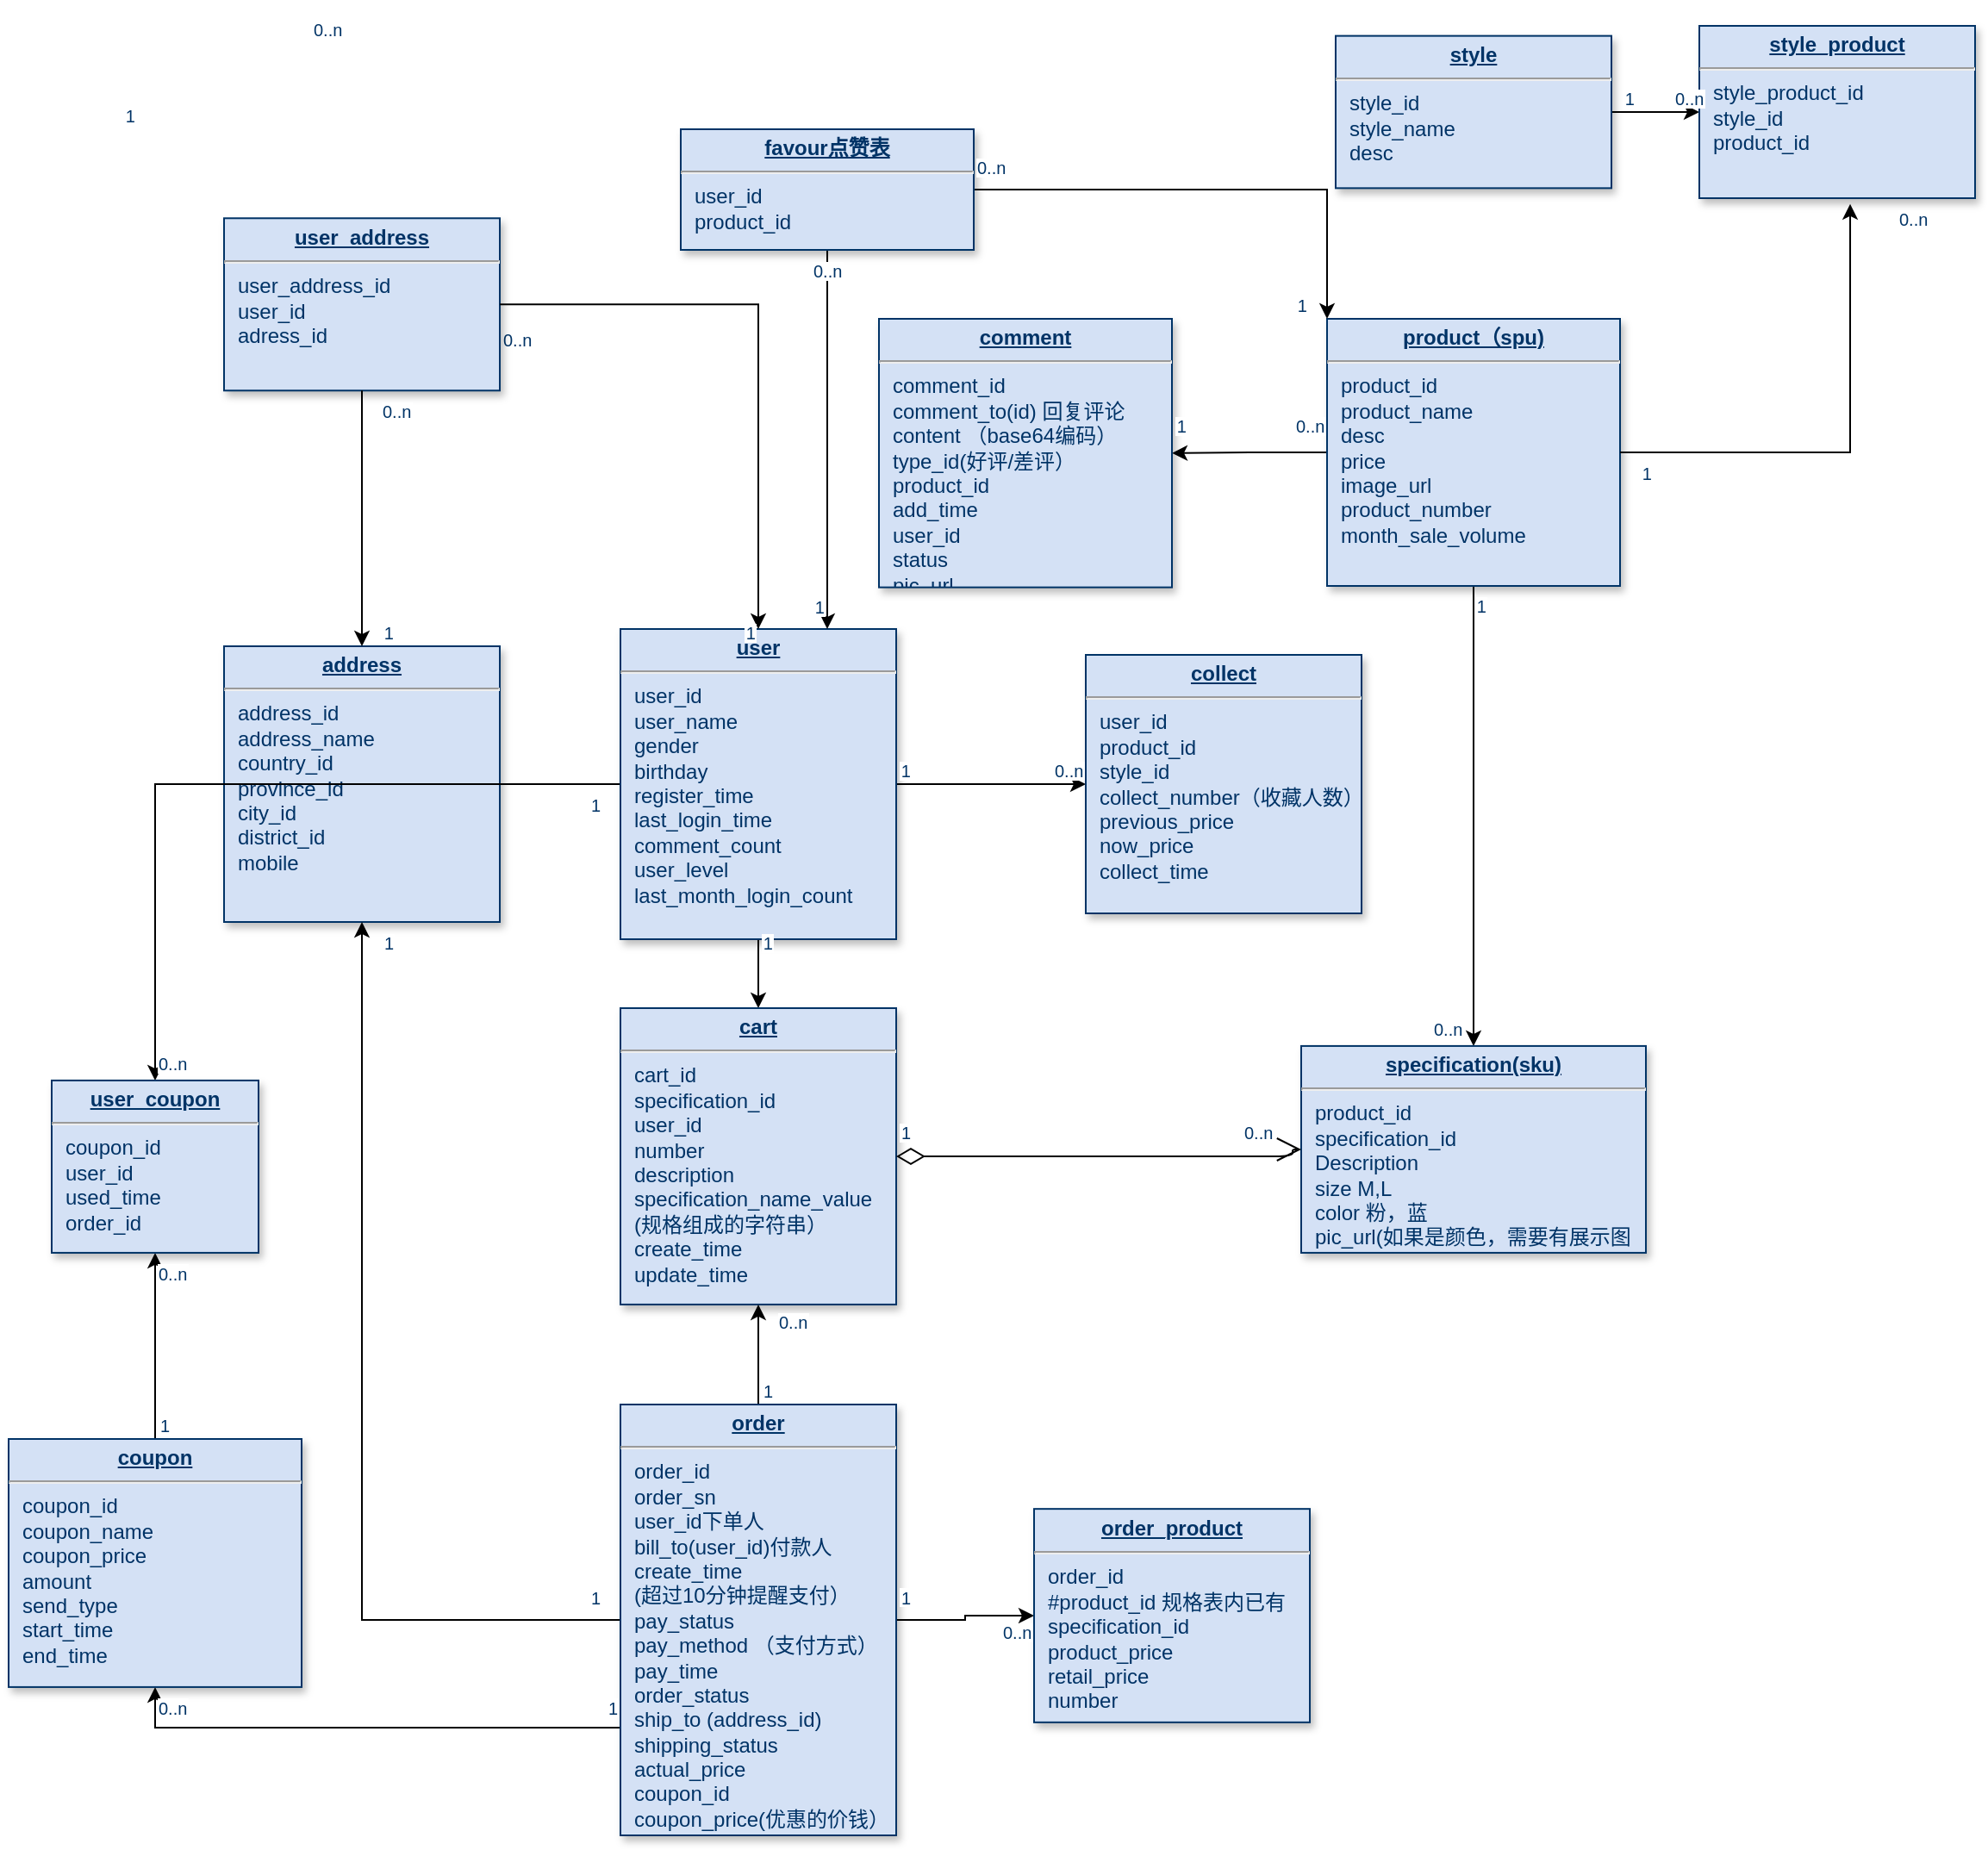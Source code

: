<mxfile version="24.8.3">
  <diagram name="Page-1" id="efa7a0a1-bf9b-a30e-e6df-94a7791c09e9">
    <mxGraphModel dx="1621" dy="435" grid="1" gridSize="10" guides="1" tooltips="1" connect="1" arrows="1" fold="1" page="1" pageScale="1" pageWidth="826" pageHeight="1169" background="none" math="0" shadow="0">
      <root>
        <mxCell id="0" />
        <mxCell id="1" parent="0" />
        <mxCell id="pCRXO76P7cDvqqVj5QD--149" style="edgeStyle=orthogonalEdgeStyle;rounded=0;orthogonalLoop=1;jettySize=auto;html=1;exitX=1;exitY=0.5;exitDx=0;exitDy=0;entryX=0;entryY=0.5;entryDx=0;entryDy=0;" edge="1" parent="1" source="19" target="23">
          <mxGeometry relative="1" as="geometry" />
        </mxCell>
        <mxCell id="19" value="&lt;p style=&quot;margin: 0px; margin-top: 4px; text-align: center; text-decoration: underline;&quot;&gt;&lt;strong&gt;style&lt;/strong&gt;&lt;/p&gt;&lt;hr&gt;&lt;p style=&quot;margin: 0px; margin-left: 8px;&quot;&gt;style_id&lt;br&gt;style_name&lt;/p&gt;&lt;p style=&quot;margin: 0px; margin-left: 8px;&quot;&gt;desc&lt;/p&gt;&lt;p style=&quot;margin: 0px; margin-left: 8px;&quot;&gt;&lt;br&gt;&lt;/p&gt;&lt;p style=&quot;margin: 0px; margin-left: 8px;&quot;&gt;&lt;br&gt;&lt;/p&gt;" style="verticalAlign=top;align=left;overflow=fill;fontSize=12;fontFamily=Helvetica;html=1;strokeColor=#003366;shadow=1;fillColor=#D4E1F5;fontColor=#003366" parent="1" vertex="1">
          <mxGeometry x="615" y="95.82" width="160" height="88.36" as="geometry" />
        </mxCell>
        <mxCell id="pCRXO76P7cDvqqVj5QD--150" style="edgeStyle=orthogonalEdgeStyle;rounded=0;orthogonalLoop=1;jettySize=auto;html=1;exitX=0.5;exitY=1;exitDx=0;exitDy=0;" edge="1" parent="1" source="20" target="24">
          <mxGeometry relative="1" as="geometry" />
        </mxCell>
        <mxCell id="pCRXO76P7cDvqqVj5QD--157" style="edgeStyle=orthogonalEdgeStyle;rounded=0;orthogonalLoop=1;jettySize=auto;html=1;exitX=0;exitY=0.5;exitDx=0;exitDy=0;entryX=1;entryY=0.5;entryDx=0;entryDy=0;" edge="1" parent="1" source="20" target="pCRXO76P7cDvqqVj5QD--156">
          <mxGeometry relative="1" as="geometry" />
        </mxCell>
        <mxCell id="20" value="&lt;p style=&quot;margin: 0px; margin-top: 4px; text-align: center; text-decoration: underline;&quot;&gt;&lt;strong&gt;product（spu)&lt;/strong&gt;&lt;/p&gt;&lt;hr&gt;&lt;p style=&quot;margin: 0px; margin-left: 8px;&quot;&gt;&lt;span style=&quot;background-color: initial;&quot;&gt;product_id&lt;/span&gt;&lt;/p&gt;&lt;p style=&quot;margin: 0px; margin-left: 8px;&quot;&gt;&lt;span style=&quot;background-color: initial;&quot;&gt;product_name&lt;/span&gt;&lt;/p&gt;&lt;p style=&quot;margin: 0px; margin-left: 8px;&quot;&gt;&lt;span style=&quot;background-color: initial;&quot;&gt;desc&lt;/span&gt;&lt;br&gt;&lt;/p&gt;&lt;p style=&quot;margin: 0px; margin-left: 8px;&quot;&gt;&lt;span style=&quot;background-color: initial;&quot;&gt;price&lt;/span&gt;&lt;/p&gt;&lt;p style=&quot;margin: 0px; margin-left: 8px;&quot;&gt;&lt;span style=&quot;background-color: initial;&quot;&gt;image_url&lt;/span&gt;&lt;br&gt;&lt;/p&gt;&lt;p style=&quot;margin: 0px; margin-left: 8px;&quot;&gt;&lt;span style=&quot;background-color: initial;&quot;&gt;product_number&lt;/span&gt;&lt;/p&gt;&lt;p style=&quot;margin: 0px; margin-left: 8px;&quot;&gt;&lt;span style=&quot;background-color: initial;&quot;&gt;month_sale_volume&lt;br&gt;&lt;/span&gt;&lt;/p&gt;&lt;p style=&quot;margin: 0px; margin-left: 8px;&quot;&gt;&lt;span style=&quot;background-color: initial;&quot;&gt;&lt;br&gt;&lt;/span&gt;&lt;/p&gt;" style="verticalAlign=top;align=left;overflow=fill;fontSize=12;fontFamily=Helvetica;html=1;strokeColor=#003366;shadow=1;fillColor=#D4E1F5;fontColor=#003366" parent="1" vertex="1">
          <mxGeometry x="610" y="260" width="170" height="155" as="geometry" />
        </mxCell>
        <mxCell id="21" value="&lt;p style=&quot;margin: 0px; margin-top: 4px; text-align: center; text-decoration: underline;&quot;&gt;&lt;strong&gt;address&lt;/strong&gt;&lt;/p&gt;&lt;hr&gt;&lt;p style=&quot;margin: 0px; margin-left: 8px;&quot;&gt;address_id&lt;/p&gt;&lt;p style=&quot;margin: 0px; margin-left: 8px;&quot;&gt;address_name&lt;/p&gt;&lt;p style=&quot;margin: 0px; margin-left: 8px;&quot;&gt;country_id&lt;/p&gt;&lt;p style=&quot;margin: 0px; margin-left: 8px;&quot;&gt;province_id&lt;/p&gt;&lt;p style=&quot;margin: 0px; margin-left: 8px;&quot;&gt;city_id&lt;/p&gt;&lt;p style=&quot;margin: 0px; margin-left: 8px;&quot;&gt;district_id&lt;/p&gt;&lt;p style=&quot;margin: 0px; margin-left: 8px;&quot;&gt;mobile&lt;/p&gt;" style="verticalAlign=top;align=left;overflow=fill;fontSize=12;fontFamily=Helvetica;html=1;strokeColor=#003366;shadow=1;fillColor=#D4E1F5;fontColor=#003366" parent="1" vertex="1">
          <mxGeometry x="-30.0" y="450.0" width="160" height="160" as="geometry" />
        </mxCell>
        <mxCell id="23" value="&lt;p style=&quot;margin: 0px; margin-top: 4px; text-align: center; text-decoration: underline;&quot;&gt;&lt;b&gt;style_product&lt;/b&gt;&lt;/p&gt;&lt;hr&gt;&lt;p style=&quot;margin: 0px; margin-left: 8px;&quot;&gt;style_product_id&lt;/p&gt;&lt;p style=&quot;margin: 0px; margin-left: 8px;&quot;&gt;style_id&lt;/p&gt;&lt;p style=&quot;margin: 0px; margin-left: 8px;&quot;&gt;product_id&lt;/p&gt;&lt;p style=&quot;margin: 0px; margin-left: 8px;&quot;&gt;&lt;br&gt;&lt;/p&gt;" style="verticalAlign=top;align=left;overflow=fill;fontSize=12;fontFamily=Helvetica;html=1;strokeColor=#003366;shadow=1;fillColor=#D4E1F5;fontColor=#003366" parent="1" vertex="1">
          <mxGeometry x="826.0" y="90.0" width="160" height="100" as="geometry" />
        </mxCell>
        <mxCell id="24" value="&lt;p style=&quot;margin: 0px; margin-top: 4px; text-align: center; text-decoration: underline;&quot;&gt;&lt;b&gt;specification(sku)&lt;/b&gt;&lt;/p&gt;&lt;hr&gt;&lt;p style=&quot;margin: 0px; margin-left: 8px;&quot;&gt;&lt;span style=&quot;background-color: initial;&quot;&gt;product_id&lt;/span&gt;&lt;/p&gt;&lt;p style=&quot;margin: 0px; margin-left: 8px;&quot;&gt;&lt;span style=&quot;background-color: initial;&quot;&gt;specification_id&lt;/span&gt;&lt;br&gt;&lt;/p&gt;&lt;p style=&quot;margin: 0px; margin-left: 8px;&quot;&gt;&lt;span style=&quot;background-color: initial;&quot;&gt;Description&lt;/span&gt;&lt;br&gt;&lt;/p&gt;&lt;p style=&quot;margin: 0px; margin-left: 8px;&quot;&gt;size M,L&lt;/p&gt;&lt;p style=&quot;margin: 0px; margin-left: 8px;&quot;&gt;color 粉，蓝&lt;/p&gt;&lt;p style=&quot;margin: 0px; margin-left: 8px;&quot;&gt;pic_url(如果是颜色，需要有展示图&lt;/p&gt;&lt;p style=&quot;margin: 0px; margin-left: 8px;&quot;&gt;&lt;br&gt;&lt;/p&gt;" style="verticalAlign=top;align=left;overflow=fill;fontSize=12;fontFamily=Helvetica;html=1;strokeColor=#003366;shadow=1;fillColor=#D4E1F5;fontColor=#003366" parent="1" vertex="1">
          <mxGeometry x="595" y="681.96" width="200" height="120" as="geometry" />
        </mxCell>
        <mxCell id="pCRXO76P7cDvqqVj5QD--138" style="edgeStyle=orthogonalEdgeStyle;rounded=0;orthogonalLoop=1;jettySize=auto;html=1;exitX=0.5;exitY=1;exitDx=0;exitDy=0;entryX=0.5;entryY=0;entryDx=0;entryDy=0;" edge="1" parent="1" source="25" target="29">
          <mxGeometry relative="1" as="geometry" />
        </mxCell>
        <mxCell id="pCRXO76P7cDvqqVj5QD--153" value="" style="edgeStyle=orthogonalEdgeStyle;rounded=0;orthogonalLoop=1;jettySize=auto;html=1;" edge="1" parent="1" source="25" target="27">
          <mxGeometry relative="1" as="geometry" />
        </mxCell>
        <mxCell id="pCRXO76P7cDvqqVj5QD--166" style="edgeStyle=orthogonalEdgeStyle;rounded=0;orthogonalLoop=1;jettySize=auto;html=1;exitX=0;exitY=0.5;exitDx=0;exitDy=0;" edge="1" parent="1" source="25" target="pCRXO76P7cDvqqVj5QD--161">
          <mxGeometry relative="1" as="geometry" />
        </mxCell>
        <mxCell id="25" value="&lt;p style=&quot;margin: 0px; margin-top: 4px; text-align: center; text-decoration: underline;&quot;&gt;&lt;strong&gt;user&lt;/strong&gt;&lt;/p&gt;&lt;hr&gt;&lt;p style=&quot;margin: 0px; margin-left: 8px;&quot;&gt;user_id&lt;/p&gt;&lt;p style=&quot;margin: 0px; margin-left: 8px;&quot;&gt;user_name&lt;/p&gt;&lt;p style=&quot;margin: 0px; margin-left: 8px;&quot;&gt;gender&lt;/p&gt;&lt;p style=&quot;margin: 0px; margin-left: 8px;&quot;&gt;birthday&lt;/p&gt;&lt;p style=&quot;margin: 0px; margin-left: 8px;&quot;&gt;register_time&lt;/p&gt;&lt;p style=&quot;margin: 0px; margin-left: 8px;&quot;&gt;last_login_time&lt;/p&gt;&lt;p style=&quot;margin: 0px; margin-left: 8px;&quot;&gt;comment_count&lt;/p&gt;&lt;p style=&quot;margin: 0px; margin-left: 8px;&quot;&gt;user_level&lt;/p&gt;&lt;p style=&quot;margin: 0px; margin-left: 8px;&quot;&gt;last_month_login_count&lt;/p&gt;" style="verticalAlign=top;align=left;overflow=fill;fontSize=12;fontFamily=Helvetica;html=1;strokeColor=#003366;shadow=1;fillColor=#D4E1F5;fontColor=#003366" parent="1" vertex="1">
          <mxGeometry x="200" y="440" width="160" height="180" as="geometry" />
        </mxCell>
        <mxCell id="27" value="&lt;p style=&quot;margin: 4px 0px 0px; text-align: center;&quot;&gt;&lt;b&gt;&lt;u&gt;collect&lt;/u&gt;&lt;/b&gt;&lt;br&gt;&lt;/p&gt;&lt;hr&gt;&lt;p style=&quot;margin: 0px; margin-left: 8px;&quot;&gt;user_id&lt;/p&gt;&lt;p style=&quot;margin: 0px; margin-left: 8px;&quot;&gt;product_id&lt;/p&gt;&lt;p style=&quot;margin: 0px; margin-left: 8px;&quot;&gt;style_id&lt;/p&gt;&lt;p style=&quot;margin: 0px; margin-left: 8px;&quot;&gt;collect_number（收藏人数）&lt;/p&gt;&lt;p style=&quot;margin: 0px; margin-left: 8px;&quot;&gt;previous_price&lt;br&gt;&lt;/p&gt;&lt;p style=&quot;margin: 0px; margin-left: 8px;&quot;&gt;now_price&lt;/p&gt;&lt;p style=&quot;margin: 0px; margin-left: 8px;&quot;&gt;collect_time&lt;/p&gt;" style="verticalAlign=top;align=left;overflow=fill;fontSize=12;fontFamily=Helvetica;html=1;strokeColor=#003366;shadow=1;fillColor=#D4E1F5;fontColor=#003366" parent="1" vertex="1">
          <mxGeometry x="470" y="455" width="160" height="150" as="geometry" />
        </mxCell>
        <mxCell id="29" value="&lt;p style=&quot;margin: 0px; margin-top: 4px; text-align: center; text-decoration: underline;&quot;&gt;&lt;b&gt;cart&lt;/b&gt;&lt;/p&gt;&lt;hr&gt;&lt;p style=&quot;margin: 0px; margin-left: 8px;&quot;&gt;cart_id&lt;/p&gt;&lt;p style=&quot;margin: 0px 0px 0px 8px;&quot;&gt;&lt;span style=&quot;background-color: initial;&quot;&gt;specification_id&lt;/span&gt;&lt;/p&gt;&lt;p style=&quot;margin: 0px; margin-left: 8px;&quot;&gt;user_id&lt;/p&gt;&lt;p style=&quot;margin: 0px; margin-left: 8px;&quot;&gt;number&lt;/p&gt;&lt;p style=&quot;margin: 0px; margin-left: 8px;&quot;&gt;description&lt;/p&gt;&lt;p style=&quot;margin: 0px; margin-left: 8px;&quot;&gt;specification_name_value&lt;br&gt;&lt;/p&gt;&lt;p style=&quot;margin: 0px; margin-left: 8px;&quot;&gt;(规格组成的字符串）&lt;/p&gt;&lt;p style=&quot;margin: 0px; margin-left: 8px;&quot;&gt;create_time&lt;/p&gt;&lt;p style=&quot;margin: 0px; margin-left: 8px;&quot;&gt;update_time&lt;/p&gt;&lt;p style=&quot;margin: 0px; margin-left: 8px;&quot;&gt;&lt;br&gt;&lt;/p&gt;&lt;p style=&quot;margin: 0px; margin-left: 8px;&quot;&gt;&lt;br&gt;&lt;/p&gt;" style="verticalAlign=top;align=left;overflow=fill;fontSize=12;fontFamily=Helvetica;html=1;strokeColor=#003366;shadow=1;fillColor=#D4E1F5;fontColor=#003366" parent="1" vertex="1">
          <mxGeometry x="200" y="660" width="160" height="171.96" as="geometry" />
        </mxCell>
        <mxCell id="pCRXO76P7cDvqqVj5QD--137" style="edgeStyle=orthogonalEdgeStyle;rounded=0;orthogonalLoop=1;jettySize=auto;html=1;exitX=0.5;exitY=0;exitDx=0;exitDy=0;" edge="1" parent="1" source="33" target="29">
          <mxGeometry relative="1" as="geometry" />
        </mxCell>
        <mxCell id="pCRXO76P7cDvqqVj5QD--140" style="edgeStyle=orthogonalEdgeStyle;rounded=0;orthogonalLoop=1;jettySize=auto;html=1;exitX=1;exitY=0.5;exitDx=0;exitDy=0;entryX=0;entryY=0.5;entryDx=0;entryDy=0;" edge="1" parent="1" source="33" target="34">
          <mxGeometry relative="1" as="geometry" />
        </mxCell>
        <mxCell id="pCRXO76P7cDvqqVj5QD--146" style="edgeStyle=orthogonalEdgeStyle;rounded=0;orthogonalLoop=1;jettySize=auto;html=1;exitX=0;exitY=0.5;exitDx=0;exitDy=0;entryX=0.5;entryY=1;entryDx=0;entryDy=0;" edge="1" parent="1" source="33" target="21">
          <mxGeometry relative="1" as="geometry" />
        </mxCell>
        <mxCell id="pCRXO76P7cDvqqVj5QD--162" style="edgeStyle=orthogonalEdgeStyle;rounded=0;orthogonalLoop=1;jettySize=auto;html=1;exitX=0;exitY=0.75;exitDx=0;exitDy=0;entryX=0.5;entryY=1;entryDx=0;entryDy=0;" edge="1" parent="1" source="33" target="pCRXO76P7cDvqqVj5QD--160">
          <mxGeometry relative="1" as="geometry" />
        </mxCell>
        <mxCell id="33" value="&lt;p style=&quot;margin: 0px; margin-top: 4px; text-align: center; text-decoration: underline;&quot;&gt;&lt;b&gt;order&lt;/b&gt;&lt;/p&gt;&lt;hr&gt;&lt;p style=&quot;margin: 0px; margin-left: 8px;&quot;&gt;order_id&lt;/p&gt;&lt;p style=&quot;margin: 0px; margin-left: 8px;&quot;&gt;order_sn&lt;/p&gt;&lt;p style=&quot;margin: 0px; margin-left: 8px;&quot;&gt;user_id下单人&lt;/p&gt;&lt;p style=&quot;margin: 0px; margin-left: 8px;&quot;&gt;bill_to(user_id)付款人&lt;/p&gt;&lt;p style=&quot;margin: 0px; margin-left: 8px;&quot;&gt;&lt;span style=&quot;background-color: initial;&quot;&gt;create_time&lt;/span&gt;&lt;br&gt;&lt;/p&gt;&lt;p style=&quot;margin: 0px; margin-left: 8px;&quot;&gt;(超过10分钟提醒支付）&lt;br&gt;&lt;/p&gt;&lt;p style=&quot;margin: 0px; margin-left: 8px;&quot;&gt;pay_status&lt;/p&gt;&lt;p style=&quot;margin: 0px; margin-left: 8px;&quot;&gt;pay_method （支付方式）&lt;br&gt;&lt;/p&gt;&lt;p style=&quot;margin: 0px; margin-left: 8px;&quot;&gt;pay_time&lt;/p&gt;&lt;p style=&quot;margin: 0px; margin-left: 8px;&quot;&gt;order_status&lt;/p&gt;&lt;p style=&quot;margin: 0px 0px 0px 8px;&quot;&gt;&lt;span style=&quot;background-color: initial;&quot;&gt;ship_to (&lt;/span&gt;address_id)&lt;br&gt;&lt;/p&gt;&lt;p style=&quot;margin: 0px; margin-left: 8px;&quot;&gt;shipping_status&lt;/p&gt;&lt;p style=&quot;margin: 0px; margin-left: 8px;&quot;&gt;actual_price&lt;/p&gt;&lt;p style=&quot;margin: 0px; margin-left: 8px;&quot;&gt;coupon_id&lt;/p&gt;&lt;p style=&quot;margin: 0px; margin-left: 8px;&quot;&gt;coupon_price(优惠的价钱）&lt;/p&gt;" style="verticalAlign=top;align=left;overflow=fill;fontSize=12;fontFamily=Helvetica;html=1;strokeColor=#003366;shadow=1;fillColor=#D4E1F5;fontColor=#003366" parent="1" vertex="1">
          <mxGeometry x="200" y="890" width="160" height="250" as="geometry" />
        </mxCell>
        <mxCell id="34" value="&lt;p style=&quot;margin: 0px ; margin-top: 4px ; text-align: center ; text-decoration: underline&quot;&gt;&lt;strong&gt;order_product&lt;/strong&gt;&lt;/p&gt;&lt;hr&gt;&lt;p style=&quot;margin: 0px ; margin-left: 8px&quot;&gt;order_id&lt;/p&gt;&lt;p style=&quot;margin: 0px ; margin-left: 8px&quot;&gt;#product_id 规格表内已有&lt;/p&gt;&lt;p style=&quot;margin: 0px ; margin-left: 8px&quot;&gt;specification_id&lt;/p&gt;&lt;p style=&quot;margin: 0px ; margin-left: 8px&quot;&gt;product_price&lt;/p&gt;&lt;p style=&quot;margin: 0px ; margin-left: 8px&quot;&gt;retail_price&lt;/p&gt;&lt;p style=&quot;margin: 0px ; margin-left: 8px&quot;&gt;number&lt;/p&gt;&lt;p style=&quot;margin: 0px ; margin-left: 8px&quot;&gt;&lt;br&gt;&lt;/p&gt;" style="verticalAlign=top;align=left;overflow=fill;fontSize=12;fontFamily=Helvetica;html=1;strokeColor=#003366;shadow=1;fillColor=#D4E1F5;fontColor=#003366" parent="1" vertex="1">
          <mxGeometry x="440" y="950.58" width="160" height="123.84" as="geometry" />
        </mxCell>
        <mxCell id="99" value="" style="endArrow=open;endSize=12;startArrow=diamondThin;startSize=14;startFill=0;edgeStyle=orthogonalEdgeStyle" parent="1" source="29" target="24" edge="1">
          <mxGeometry x="369.36" y="360" as="geometry">
            <mxPoint x="369.36" y="360" as="sourcePoint" />
            <mxPoint x="529.36" y="360" as="targetPoint" />
            <Array as="points">
              <mxPoint x="590" y="746" />
            </Array>
          </mxGeometry>
        </mxCell>
        <mxCell id="100" value="0..n" style="resizable=0;align=left;verticalAlign=top;labelBackgroundColor=#ffffff;fontSize=10;strokeColor=#003366;shadow=1;fillColor=#D4E1F5;fontColor=#003366" parent="99" connectable="0" vertex="1">
          <mxGeometry x="-1" relative="1" as="geometry">
            <mxPoint x="60" y="264" as="offset" />
          </mxGeometry>
        </mxCell>
        <mxCell id="101" value="1" style="resizable=0;align=right;verticalAlign=top;labelBackgroundColor=#ffffff;fontSize=10;strokeColor=#003366;shadow=1;fillColor=#D4E1F5;fontColor=#003366" parent="99" connectable="0" vertex="1">
          <mxGeometry x="1" relative="1" as="geometry">
            <mxPoint x="-225" y="-22" as="offset" />
          </mxGeometry>
        </mxCell>
        <mxCell id="pCRXO76P7cDvqqVj5QD--114" value="0..n" style="resizable=0;align=left;verticalAlign=top;labelBackgroundColor=#ffffff;fontSize=10;strokeColor=#003366;shadow=1;fillColor=#D4E1F5;fontColor=#003366" connectable="0" vertex="1" parent="1">
          <mxGeometry x="130" y="260.0" as="geometry" />
        </mxCell>
        <mxCell id="pCRXO76P7cDvqqVj5QD--115" value="&lt;p style=&quot;margin: 0px; margin-top: 4px; text-align: center; text-decoration: underline;&quot;&gt;&lt;strong&gt;user_address&lt;/strong&gt;&lt;/p&gt;&lt;hr&gt;&lt;p style=&quot;margin: 0px; margin-left: 8px;&quot;&gt;user_address_id&lt;/p&gt;&lt;p style=&quot;margin: 0px; margin-left: 8px;&quot;&gt;user_id&lt;/p&gt;&lt;p style=&quot;margin: 0px; margin-left: 8px;&quot;&gt;adress_id&lt;/p&gt;&lt;p style=&quot;margin: 0px; margin-left: 8px;&quot;&gt;&lt;br&gt;&lt;/p&gt;" style="verticalAlign=top;align=left;overflow=fill;fontSize=12;fontFamily=Helvetica;html=1;strokeColor=#003366;shadow=1;fillColor=#D4E1F5;fontColor=#003366" vertex="1" parent="1">
          <mxGeometry x="-30.0" y="201.64" width="160" height="100" as="geometry" />
        </mxCell>
        <mxCell id="pCRXO76P7cDvqqVj5QD--119" value="1" style="resizable=0;align=right;verticalAlign=top;labelBackgroundColor=#ffffff;fontSize=10;strokeColor=#003366;shadow=1;fillColor=#D4E1F5;fontColor=#003366" connectable="0" vertex="1" parent="1">
          <mxGeometry x="69.997" y="430.0" as="geometry" />
        </mxCell>
        <mxCell id="pCRXO76P7cDvqqVj5QD--120" style="edgeStyle=orthogonalEdgeStyle;rounded=0;orthogonalLoop=1;jettySize=auto;html=1;exitX=1;exitY=0.5;exitDx=0;exitDy=0;entryX=0.5;entryY=0;entryDx=0;entryDy=0;" edge="1" parent="1" source="pCRXO76P7cDvqqVj5QD--115" target="25">
          <mxGeometry relative="1" as="geometry" />
        </mxCell>
        <mxCell id="pCRXO76P7cDvqqVj5QD--121" value="1" style="resizable=0;align=right;verticalAlign=top;labelBackgroundColor=#ffffff;fontSize=10;strokeColor=#003366;shadow=1;fillColor=#D4E1F5;fontColor=#003366" connectable="0" vertex="1" parent="1">
          <mxGeometry x="-80.003" y="130.0" as="geometry" />
        </mxCell>
        <mxCell id="pCRXO76P7cDvqqVj5QD--122" value="0..n" style="resizable=0;align=left;verticalAlign=top;labelBackgroundColor=#ffffff;fontSize=10;strokeColor=#003366;shadow=1;fillColor=#D4E1F5;fontColor=#003366" connectable="0" vertex="1" parent="1">
          <mxGeometry x="20.0" y="80.0" as="geometry" />
        </mxCell>
        <mxCell id="pCRXO76P7cDvqqVj5QD--123" style="edgeStyle=orthogonalEdgeStyle;rounded=0;orthogonalLoop=1;jettySize=auto;html=1;exitX=0.5;exitY=1;exitDx=0;exitDy=0;entryX=0.5;entryY=0;entryDx=0;entryDy=0;" edge="1" parent="1" source="pCRXO76P7cDvqqVj5QD--115" target="21">
          <mxGeometry relative="1" as="geometry" />
        </mxCell>
        <mxCell id="pCRXO76P7cDvqqVj5QD--126" value="1" style="resizable=0;align=right;verticalAlign=top;labelBackgroundColor=#ffffff;fontSize=10;strokeColor=#003366;shadow=1;fillColor=#D4E1F5;fontColor=#003366" connectable="0" vertex="1" parent="1">
          <mxGeometry x="789.997" y="120.003" as="geometry" />
        </mxCell>
        <mxCell id="pCRXO76P7cDvqqVj5QD--130" value="0..n" style="resizable=0;align=left;verticalAlign=top;labelBackgroundColor=#ffffff;fontSize=10;strokeColor=#003366;shadow=1;fillColor=#D4E1F5;fontColor=#003366" connectable="0" vertex="1" parent="1">
          <mxGeometry x="810" y="120.0" as="geometry" />
        </mxCell>
        <mxCell id="pCRXO76P7cDvqqVj5QD--131" value="0..n" style="resizable=0;align=left;verticalAlign=top;labelBackgroundColor=#ffffff;fontSize=10;strokeColor=#003366;shadow=1;fillColor=#D4E1F5;fontColor=#003366" connectable="0" vertex="1" parent="1">
          <mxGeometry x="60.0" y="301.64" as="geometry" />
        </mxCell>
        <mxCell id="pCRXO76P7cDvqqVj5QD--132" value="0..n" style="resizable=0;align=left;verticalAlign=top;labelBackgroundColor=#ffffff;fontSize=10;strokeColor=#003366;shadow=1;fillColor=#D4E1F5;fontColor=#003366" connectable="0" vertex="1" parent="1">
          <mxGeometry x="940" y="190.0" as="geometry" />
        </mxCell>
        <mxCell id="pCRXO76P7cDvqqVj5QD--134" value="1" style="resizable=0;align=right;verticalAlign=top;labelBackgroundColor=#ffffff;fontSize=10;strokeColor=#003366;shadow=1;fillColor=#D4E1F5;fontColor=#003366" connectable="0" vertex="1" parent="1">
          <mxGeometry x="370.0" y="989.997" as="geometry" />
        </mxCell>
        <mxCell id="pCRXO76P7cDvqqVj5QD--136" value="0..n" style="resizable=0;align=left;verticalAlign=top;labelBackgroundColor=#ffffff;fontSize=10;strokeColor=#003366;shadow=1;fillColor=#D4E1F5;fontColor=#003366" connectable="0" vertex="1" parent="1">
          <mxGeometry x="290.003" y="830" as="geometry" />
        </mxCell>
        <mxCell id="pCRXO76P7cDvqqVj5QD--139" value="1" style="resizable=0;align=right;verticalAlign=top;labelBackgroundColor=#ffffff;fontSize=10;strokeColor=#003366;shadow=1;fillColor=#D4E1F5;fontColor=#003366" connectable="0" vertex="1" parent="1">
          <mxGeometry x="290.001" y="870.0" as="geometry" />
        </mxCell>
        <mxCell id="pCRXO76P7cDvqqVj5QD--142" style="edgeStyle=orthogonalEdgeStyle;rounded=0;orthogonalLoop=1;jettySize=auto;html=1;exitX=1;exitY=0.5;exitDx=0;exitDy=0;entryX=0.547;entryY=1.034;entryDx=0;entryDy=0;entryPerimeter=0;" edge="1" parent="1" source="20" target="23">
          <mxGeometry relative="1" as="geometry" />
        </mxCell>
        <mxCell id="pCRXO76P7cDvqqVj5QD--143" value="0..n" style="resizable=0;align=left;verticalAlign=top;labelBackgroundColor=#ffffff;fontSize=10;strokeColor=#003366;shadow=1;fillColor=#D4E1F5;fontColor=#003366" connectable="0" vertex="1" parent="1">
          <mxGeometry x="670" y="660" as="geometry" />
        </mxCell>
        <mxCell id="pCRXO76P7cDvqqVj5QD--144" value="1" style="resizable=0;align=right;verticalAlign=top;labelBackgroundColor=#ffffff;fontSize=10;strokeColor=#003366;shadow=1;fillColor=#D4E1F5;fontColor=#003366" connectable="0" vertex="1" parent="1">
          <mxGeometry x="799.997" y="337.5" as="geometry" />
        </mxCell>
        <mxCell id="pCRXO76P7cDvqqVj5QD--145" value="1" style="resizable=0;align=right;verticalAlign=top;labelBackgroundColor=#ffffff;fontSize=10;strokeColor=#003366;shadow=1;fillColor=#D4E1F5;fontColor=#003366" connectable="0" vertex="1" parent="1">
          <mxGeometry x="289.997" y="610.0" as="geometry" />
        </mxCell>
        <mxCell id="pCRXO76P7cDvqqVj5QD--147" value="1" style="resizable=0;align=right;verticalAlign=top;labelBackgroundColor=#ffffff;fontSize=10;strokeColor=#003366;shadow=1;fillColor=#D4E1F5;fontColor=#003366" connectable="0" vertex="1" parent="1">
          <mxGeometry x="190.001" y="990.0" as="geometry" />
        </mxCell>
        <mxCell id="pCRXO76P7cDvqqVj5QD--148" value="1" style="resizable=0;align=right;verticalAlign=top;labelBackgroundColor=#ffffff;fontSize=10;strokeColor=#003366;shadow=1;fillColor=#D4E1F5;fontColor=#003366" connectable="0" vertex="1" parent="1">
          <mxGeometry x="70.001" y="610.0" as="geometry" />
        </mxCell>
        <mxCell id="pCRXO76P7cDvqqVj5QD--151" value="1" style="resizable=0;align=right;verticalAlign=top;labelBackgroundColor=#ffffff;fontSize=10;strokeColor=#003366;shadow=1;fillColor=#D4E1F5;fontColor=#003366" connectable="0" vertex="1" parent="1">
          <mxGeometry x="799.997" y="337.5" as="geometry">
            <mxPoint x="-96" y="77" as="offset" />
          </mxGeometry>
        </mxCell>
        <mxCell id="pCRXO76P7cDvqqVj5QD--152" value="0..n" style="resizable=0;align=left;verticalAlign=top;labelBackgroundColor=#ffffff;fontSize=10;strokeColor=#003366;shadow=1;fillColor=#D4E1F5;fontColor=#003366" connectable="0" vertex="1" parent="1">
          <mxGeometry x="560.003" y="720" as="geometry" />
        </mxCell>
        <mxCell id="pCRXO76P7cDvqqVj5QD--154" value="1" style="resizable=0;align=right;verticalAlign=top;labelBackgroundColor=#ffffff;fontSize=10;strokeColor=#003366;shadow=1;fillColor=#D4E1F5;fontColor=#003366" connectable="0" vertex="1" parent="1">
          <mxGeometry x="369.997" y="510.0" as="geometry" />
        </mxCell>
        <mxCell id="pCRXO76P7cDvqqVj5QD--155" value="0..n" style="resizable=0;align=left;verticalAlign=top;labelBackgroundColor=#ffffff;fontSize=10;strokeColor=#003366;shadow=1;fillColor=#D4E1F5;fontColor=#003366" connectable="0" vertex="1" parent="1">
          <mxGeometry x="450" y="510.0" as="geometry" />
        </mxCell>
        <mxCell id="pCRXO76P7cDvqqVj5QD--156" value="&lt;p style=&quot;margin: 0px; margin-top: 4px; text-align: center; text-decoration: underline;&quot;&gt;&lt;b&gt;comment&lt;/b&gt;&lt;/p&gt;&lt;hr&gt;&lt;p style=&quot;margin: 0px; margin-left: 8px;&quot;&gt;&lt;span style=&quot;background-color: initial;&quot;&gt;comment_id&lt;/span&gt;&lt;/p&gt;&lt;p style=&quot;margin: 0px; margin-left: 8px;&quot;&gt;&lt;span style=&quot;background-color: initial;&quot;&gt;comment_to(id) 回复评论&lt;/span&gt;&lt;/p&gt;&lt;p style=&quot;margin: 0px; margin-left: 8px;&quot;&gt;&lt;span style=&quot;background-color: initial;&quot;&gt;content （base64编码）&lt;/span&gt;&lt;/p&gt;&lt;p style=&quot;margin: 0px; margin-left: 8px;&quot;&gt;&lt;span style=&quot;background-color: initial;&quot;&gt;type_id(好评/差评）&lt;/span&gt;&lt;/p&gt;&lt;p style=&quot;margin: 0px; margin-left: 8px;&quot;&gt;&lt;span style=&quot;background-color: initial;&quot;&gt;product_id&lt;/span&gt;&lt;/p&gt;&lt;p style=&quot;margin: 0px; margin-left: 8px;&quot;&gt;&lt;span style=&quot;background-color: initial;&quot;&gt;add_time&lt;/span&gt;&lt;br&gt;&lt;/p&gt;&lt;p style=&quot;margin: 0px; margin-left: 8px;&quot;&gt;&lt;span style=&quot;background-color: initial;&quot;&gt;user_id&lt;/span&gt;&lt;/p&gt;&lt;p style=&quot;margin: 0px; margin-left: 8px;&quot;&gt;&lt;span style=&quot;background-color: initial;&quot;&gt;status&lt;/span&gt;&lt;br&gt;&lt;/p&gt;&lt;p style=&quot;margin: 0px; margin-left: 8px;&quot;&gt;pic_url&lt;/p&gt;&lt;p style=&quot;margin: 0px; margin-left: 8px;&quot;&gt;&lt;span style=&quot;background-color: initial;&quot;&gt;&lt;br&gt;&lt;/span&gt;&lt;/p&gt;" style="verticalAlign=top;align=left;overflow=fill;fontSize=12;fontFamily=Helvetica;html=1;strokeColor=#003366;shadow=1;fillColor=#D4E1F5;fontColor=#003366" vertex="1" parent="1">
          <mxGeometry x="350" y="260" width="170" height="155.82" as="geometry" />
        </mxCell>
        <mxCell id="pCRXO76P7cDvqqVj5QD--158" value="1" style="resizable=0;align=right;verticalAlign=top;labelBackgroundColor=#ffffff;fontSize=10;strokeColor=#003366;shadow=1;fillColor=#D4E1F5;fontColor=#003366" connectable="0" vertex="1" parent="1">
          <mxGeometry x="529.997" y="310.0" as="geometry" />
        </mxCell>
        <mxCell id="pCRXO76P7cDvqqVj5QD--159" value="0..n" style="resizable=0;align=left;verticalAlign=top;labelBackgroundColor=#ffffff;fontSize=10;strokeColor=#003366;shadow=1;fillColor=#D4E1F5;fontColor=#003366" connectable="0" vertex="1" parent="1">
          <mxGeometry x="590" y="310" as="geometry" />
        </mxCell>
        <mxCell id="pCRXO76P7cDvqqVj5QD--170" style="edgeStyle=orthogonalEdgeStyle;rounded=0;orthogonalLoop=1;jettySize=auto;html=1;exitX=0.5;exitY=0;exitDx=0;exitDy=0;" edge="1" parent="1" source="pCRXO76P7cDvqqVj5QD--160" target="pCRXO76P7cDvqqVj5QD--161">
          <mxGeometry relative="1" as="geometry" />
        </mxCell>
        <mxCell id="pCRXO76P7cDvqqVj5QD--160" value="&lt;p style=&quot;margin: 0px; margin-top: 4px; text-align: center; text-decoration: underline;&quot;&gt;&lt;b&gt;coupon&lt;/b&gt;&lt;/p&gt;&lt;hr&gt;&lt;p style=&quot;margin: 0px; margin-left: 8px;&quot;&gt;&lt;span style=&quot;background-color: initial;&quot;&gt;coupon_id&lt;/span&gt;&lt;/p&gt;&lt;p style=&quot;margin: 0px; margin-left: 8px;&quot;&gt;&lt;span style=&quot;background-color: initial;&quot;&gt;coupon_name&lt;/span&gt;&lt;/p&gt;&lt;p style=&quot;margin: 0px; margin-left: 8px;&quot;&gt;coupon_price&lt;/p&gt;&lt;p style=&quot;margin: 0px; margin-left: 8px;&quot;&gt;amount&lt;/p&gt;&lt;p style=&quot;margin: 0px; margin-left: 8px;&quot;&gt;&lt;span style=&quot;background-color: initial;&quot;&gt;send_type&lt;/span&gt;&lt;/p&gt;&lt;p style=&quot;margin: 0px; margin-left: 8px;&quot;&gt;&lt;span style=&quot;background-color: initial;&quot;&gt;start_time&lt;/span&gt;&lt;/p&gt;&lt;p style=&quot;margin: 0px; margin-left: 8px;&quot;&gt;&lt;span style=&quot;background-color: initial;&quot;&gt;end_time&lt;/span&gt;&lt;/p&gt;&lt;p style=&quot;margin: 0px; margin-left: 8px;&quot;&gt;&lt;br&gt;&lt;/p&gt;&lt;p style=&quot;margin: 0px; margin-left: 8px;&quot;&gt;&lt;span style=&quot;background-color: initial;&quot;&gt;&lt;br&gt;&lt;/span&gt;&lt;/p&gt;" style="verticalAlign=top;align=left;overflow=fill;fontSize=12;fontFamily=Helvetica;html=1;strokeColor=#003366;shadow=1;fillColor=#D4E1F5;fontColor=#003366" vertex="1" parent="1">
          <mxGeometry x="-155" y="910" width="170" height="143.95" as="geometry" />
        </mxCell>
        <mxCell id="pCRXO76P7cDvqqVj5QD--161" value="&lt;p style=&quot;margin: 0px; margin-top: 4px; text-align: center; text-decoration: underline;&quot;&gt;&lt;b&gt;user_coupon&lt;/b&gt;&lt;/p&gt;&lt;hr&gt;&lt;p style=&quot;margin: 0px; margin-left: 8px;&quot;&gt;&lt;span style=&quot;background-color: initial;&quot;&gt;coupon_id&lt;/span&gt;&lt;/p&gt;&lt;p style=&quot;margin: 0px; margin-left: 8px;&quot;&gt;&lt;span style=&quot;background-color: initial;&quot;&gt;user_id&lt;/span&gt;&lt;/p&gt;&lt;p style=&quot;margin: 0px; margin-left: 8px;&quot;&gt;&lt;span style=&quot;background-color: initial;&quot;&gt;used_time&lt;/span&gt;&lt;/p&gt;&lt;p style=&quot;margin: 0px; margin-left: 8px;&quot;&gt;&lt;span style=&quot;background-color: initial;&quot;&gt;order_id&lt;/span&gt;&lt;/p&gt;&lt;p style=&quot;margin: 0px; margin-left: 8px;&quot;&gt;&lt;br&gt;&lt;/p&gt;&lt;p style=&quot;margin: 0px; margin-left: 8px;&quot;&gt;&lt;br&gt;&lt;/p&gt;&lt;p style=&quot;margin: 0px; margin-left: 8px;&quot;&gt;&lt;br&gt;&lt;/p&gt;&lt;p style=&quot;margin: 0px; margin-left: 8px;&quot;&gt;&lt;span style=&quot;background-color: initial;&quot;&gt;&lt;br&gt;&lt;/span&gt;&lt;/p&gt;" style="verticalAlign=top;align=left;overflow=fill;fontSize=12;fontFamily=Helvetica;html=1;strokeColor=#003366;shadow=1;fillColor=#D4E1F5;fontColor=#003366" vertex="1" parent="1">
          <mxGeometry x="-130" y="701.96" width="120" height="100" as="geometry" />
        </mxCell>
        <mxCell id="pCRXO76P7cDvqqVj5QD--163" value="1" style="resizable=0;align=right;verticalAlign=top;labelBackgroundColor=#ffffff;fontSize=10;strokeColor=#003366;shadow=1;fillColor=#D4E1F5;fontColor=#003366" connectable="0" vertex="1" parent="1">
          <mxGeometry x="200.001" y="1053.95" as="geometry" />
        </mxCell>
        <mxCell id="pCRXO76P7cDvqqVj5QD--165" value="0..n" style="resizable=0;align=left;verticalAlign=top;labelBackgroundColor=#ffffff;fontSize=10;strokeColor=#003366;shadow=1;fillColor=#D4E1F5;fontColor=#003366" connectable="0" vertex="1" parent="1">
          <mxGeometry x="-69.997" y="1053.95" as="geometry" />
        </mxCell>
        <mxCell id="pCRXO76P7cDvqqVj5QD--167" value="1" style="resizable=0;align=right;verticalAlign=top;labelBackgroundColor=#ffffff;fontSize=10;strokeColor=#003366;shadow=1;fillColor=#D4E1F5;fontColor=#003366" connectable="0" vertex="1" parent="1">
          <mxGeometry x="-59.999" y="890.0" as="geometry" />
        </mxCell>
        <mxCell id="pCRXO76P7cDvqqVj5QD--169" value="0..n" style="resizable=0;align=left;verticalAlign=top;labelBackgroundColor=#ffffff;fontSize=10;strokeColor=#003366;shadow=1;fillColor=#D4E1F5;fontColor=#003366" connectable="0" vertex="1" parent="1">
          <mxGeometry x="-70" y="680.0" as="geometry" />
        </mxCell>
        <mxCell id="pCRXO76P7cDvqqVj5QD--171" value="0..n" style="resizable=0;align=left;verticalAlign=top;labelBackgroundColor=#ffffff;fontSize=10;strokeColor=#003366;shadow=1;fillColor=#D4E1F5;fontColor=#003366" connectable="0" vertex="1" parent="1">
          <mxGeometry x="-70" y="801.96" as="geometry" />
        </mxCell>
        <mxCell id="pCRXO76P7cDvqqVj5QD--172" value="1" style="resizable=0;align=right;verticalAlign=top;labelBackgroundColor=#ffffff;fontSize=10;strokeColor=#003366;shadow=1;fillColor=#D4E1F5;fontColor=#003366" connectable="0" vertex="1" parent="1">
          <mxGeometry x="190.001" y="530.0" as="geometry" />
        </mxCell>
        <mxCell id="pCRXO76P7cDvqqVj5QD--176" style="edgeStyle=orthogonalEdgeStyle;rounded=0;orthogonalLoop=1;jettySize=auto;html=1;exitX=0.5;exitY=1;exitDx=0;exitDy=0;entryX=0.75;entryY=0;entryDx=0;entryDy=0;" edge="1" parent="1" source="pCRXO76P7cDvqqVj5QD--173" target="25">
          <mxGeometry relative="1" as="geometry" />
        </mxCell>
        <mxCell id="pCRXO76P7cDvqqVj5QD--179" style="edgeStyle=orthogonalEdgeStyle;rounded=0;orthogonalLoop=1;jettySize=auto;html=1;exitX=1;exitY=0.5;exitDx=0;exitDy=0;entryX=0;entryY=0;entryDx=0;entryDy=0;" edge="1" parent="1" source="pCRXO76P7cDvqqVj5QD--173" target="20">
          <mxGeometry relative="1" as="geometry" />
        </mxCell>
        <mxCell id="pCRXO76P7cDvqqVj5QD--173" value="&lt;p style=&quot;margin: 0px; margin-top: 4px; text-align: center; text-decoration: underline;&quot;&gt;&lt;strong&gt;favour点赞表&lt;/strong&gt;&lt;/p&gt;&lt;hr&gt;&lt;p style=&quot;margin: 0px; margin-left: 8px;&quot;&gt;&lt;span style=&quot;background-color: initial;&quot;&gt;user_id&lt;/span&gt;&lt;/p&gt;&lt;p style=&quot;margin: 0px; margin-left: 8px;&quot;&gt;&lt;span style=&quot;background-color: initial;&quot;&gt;product_id&lt;/span&gt;&lt;/p&gt;&lt;p style=&quot;margin: 0px; margin-left: 8px;&quot;&gt;&lt;br&gt;&lt;/p&gt;&lt;p style=&quot;margin: 0px; margin-left: 8px;&quot;&gt;&lt;span style=&quot;background-color: initial;&quot;&gt;&lt;br&gt;&lt;/span&gt;&lt;/p&gt;" style="verticalAlign=top;align=left;overflow=fill;fontSize=12;fontFamily=Helvetica;html=1;strokeColor=#003366;shadow=1;fillColor=#D4E1F5;fontColor=#003366" vertex="1" parent="1">
          <mxGeometry x="235" y="150" width="170" height="70" as="geometry" />
        </mxCell>
        <mxCell id="pCRXO76P7cDvqqVj5QD--174" style="edgeStyle=orthogonalEdgeStyle;rounded=0;orthogonalLoop=1;jettySize=auto;html=1;exitX=0.5;exitY=1;exitDx=0;exitDy=0;" edge="1" parent="1" source="pCRXO76P7cDvqqVj5QD--173" target="pCRXO76P7cDvqqVj5QD--173">
          <mxGeometry relative="1" as="geometry" />
        </mxCell>
        <mxCell id="pCRXO76P7cDvqqVj5QD--175" value="1" style="resizable=0;align=right;verticalAlign=top;labelBackgroundColor=#ffffff;fontSize=10;strokeColor=#003366;shadow=1;fillColor=#D4E1F5;fontColor=#003366" connectable="0" vertex="1" parent="1">
          <mxGeometry x="319.997" y="415.0" as="geometry" />
        </mxCell>
        <mxCell id="pCRXO76P7cDvqqVj5QD--177" value="1" style="resizable=0;align=right;verticalAlign=top;labelBackgroundColor=#ffffff;fontSize=10;strokeColor=#003366;shadow=1;fillColor=#D4E1F5;fontColor=#003366" connectable="0" vertex="1" parent="1">
          <mxGeometry x="279.997" y="430.0" as="geometry" />
        </mxCell>
        <mxCell id="pCRXO76P7cDvqqVj5QD--178" value="0..n" style="resizable=0;align=left;verticalAlign=top;labelBackgroundColor=#ffffff;fontSize=10;strokeColor=#003366;shadow=1;fillColor=#D4E1F5;fontColor=#003366" connectable="0" vertex="1" parent="1">
          <mxGeometry x="310" y="220.0" as="geometry" />
        </mxCell>
        <mxCell id="pCRXO76P7cDvqqVj5QD--180" value="1" style="resizable=0;align=right;verticalAlign=top;labelBackgroundColor=#ffffff;fontSize=10;strokeColor=#003366;shadow=1;fillColor=#D4E1F5;fontColor=#003366" connectable="0" vertex="1" parent="1">
          <mxGeometry x="599.997" y="240.0" as="geometry" />
        </mxCell>
        <mxCell id="pCRXO76P7cDvqqVj5QD--181" value="0..n" style="resizable=0;align=left;verticalAlign=top;labelBackgroundColor=#ffffff;fontSize=10;strokeColor=#003366;shadow=1;fillColor=#D4E1F5;fontColor=#003366" connectable="0" vertex="1" parent="1">
          <mxGeometry x="405" y="160" as="geometry" />
        </mxCell>
      </root>
    </mxGraphModel>
  </diagram>
</mxfile>
